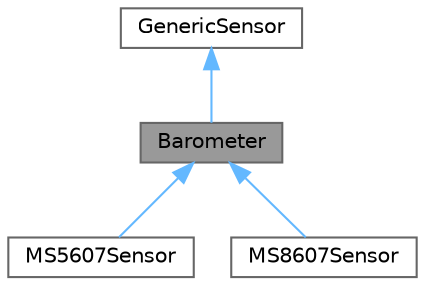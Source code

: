 digraph "Barometer"
{
 // LATEX_PDF_SIZE
  bgcolor="transparent";
  edge [fontname=Helvetica,fontsize=10,labelfontname=Helvetica,labelfontsize=10];
  node [fontname=Helvetica,fontsize=10,shape=box,height=0.2,width=0.4];
  Node1 [id="Node000001",label="Barometer",height=0.2,width=0.4,color="gray40", fillcolor="grey60", style="filled", fontcolor="black",tooltip="Generic Barometer."];
  Node2 -> Node1 [id="edge1_Node000001_Node000002",dir="back",color="steelblue1",style="solid",tooltip=" "];
  Node2 [id="Node000002",label="GenericSensor",height=0.2,width=0.4,color="gray40", fillcolor="white", style="filled",URL="$classGenericSensor.html",tooltip="Underlying interface to all sensors."];
  Node1 -> Node3 [id="edge2_Node000001_Node000003",dir="back",color="steelblue1",style="solid",tooltip=" "];
  Node3 [id="Node000003",label="MS5607Sensor",height=0.2,width=0.4,color="gray40", fillcolor="white", style="filled",URL="$classMS5607Sensor.html",tooltip="An implementation of Barometer for the MS8607 barometer."];
  Node1 -> Node4 [id="edge3_Node000001_Node000004",dir="back",color="steelblue1",style="solid",tooltip=" "];
  Node4 [id="Node000004",label="MS8607Sensor",height=0.2,width=0.4,color="gray40", fillcolor="white", style="filled",URL="$classMS8607Sensor.html",tooltip="An implementation of Barometer for the MS8607 barometer."];
}
